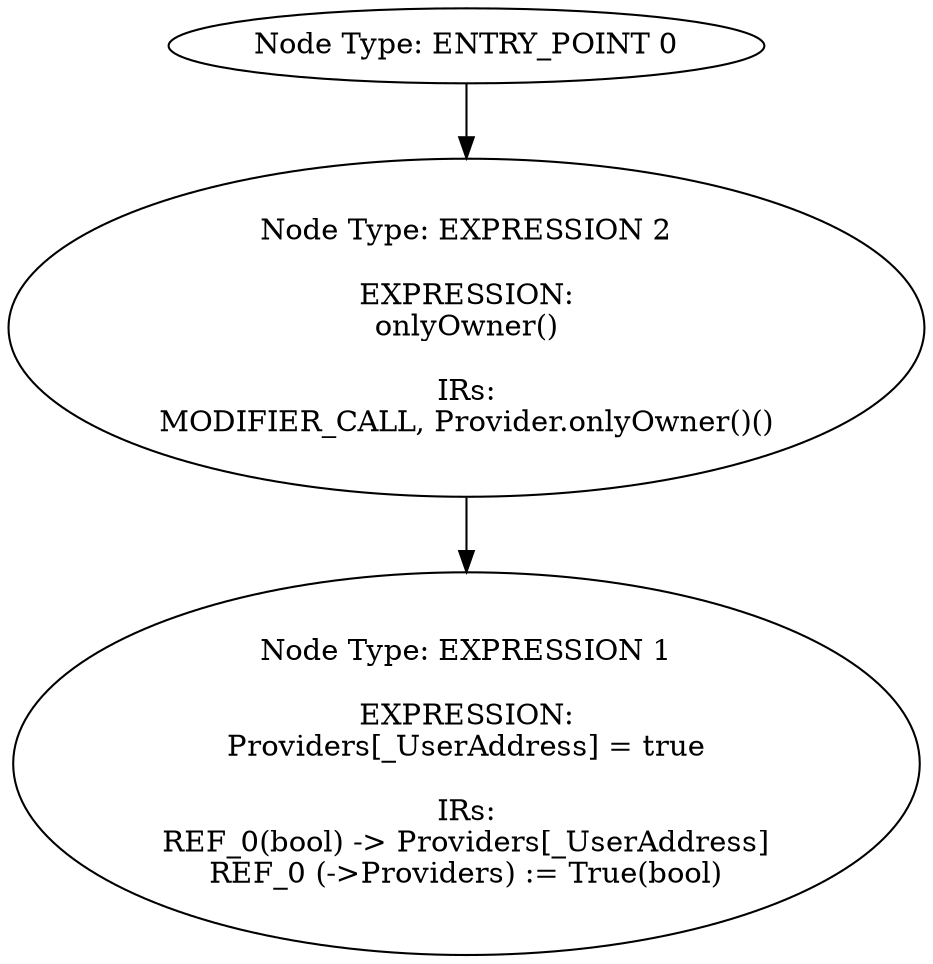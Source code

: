 digraph{
0[label="Node Type: ENTRY_POINT 0
"];
0->2;
1[label="Node Type: EXPRESSION 1

EXPRESSION:
Providers[_UserAddress] = true

IRs:
REF_0(bool) -> Providers[_UserAddress]
REF_0 (->Providers) := True(bool)"];
2[label="Node Type: EXPRESSION 2

EXPRESSION:
onlyOwner()

IRs:
MODIFIER_CALL, Provider.onlyOwner()()"];
2->1;
}
